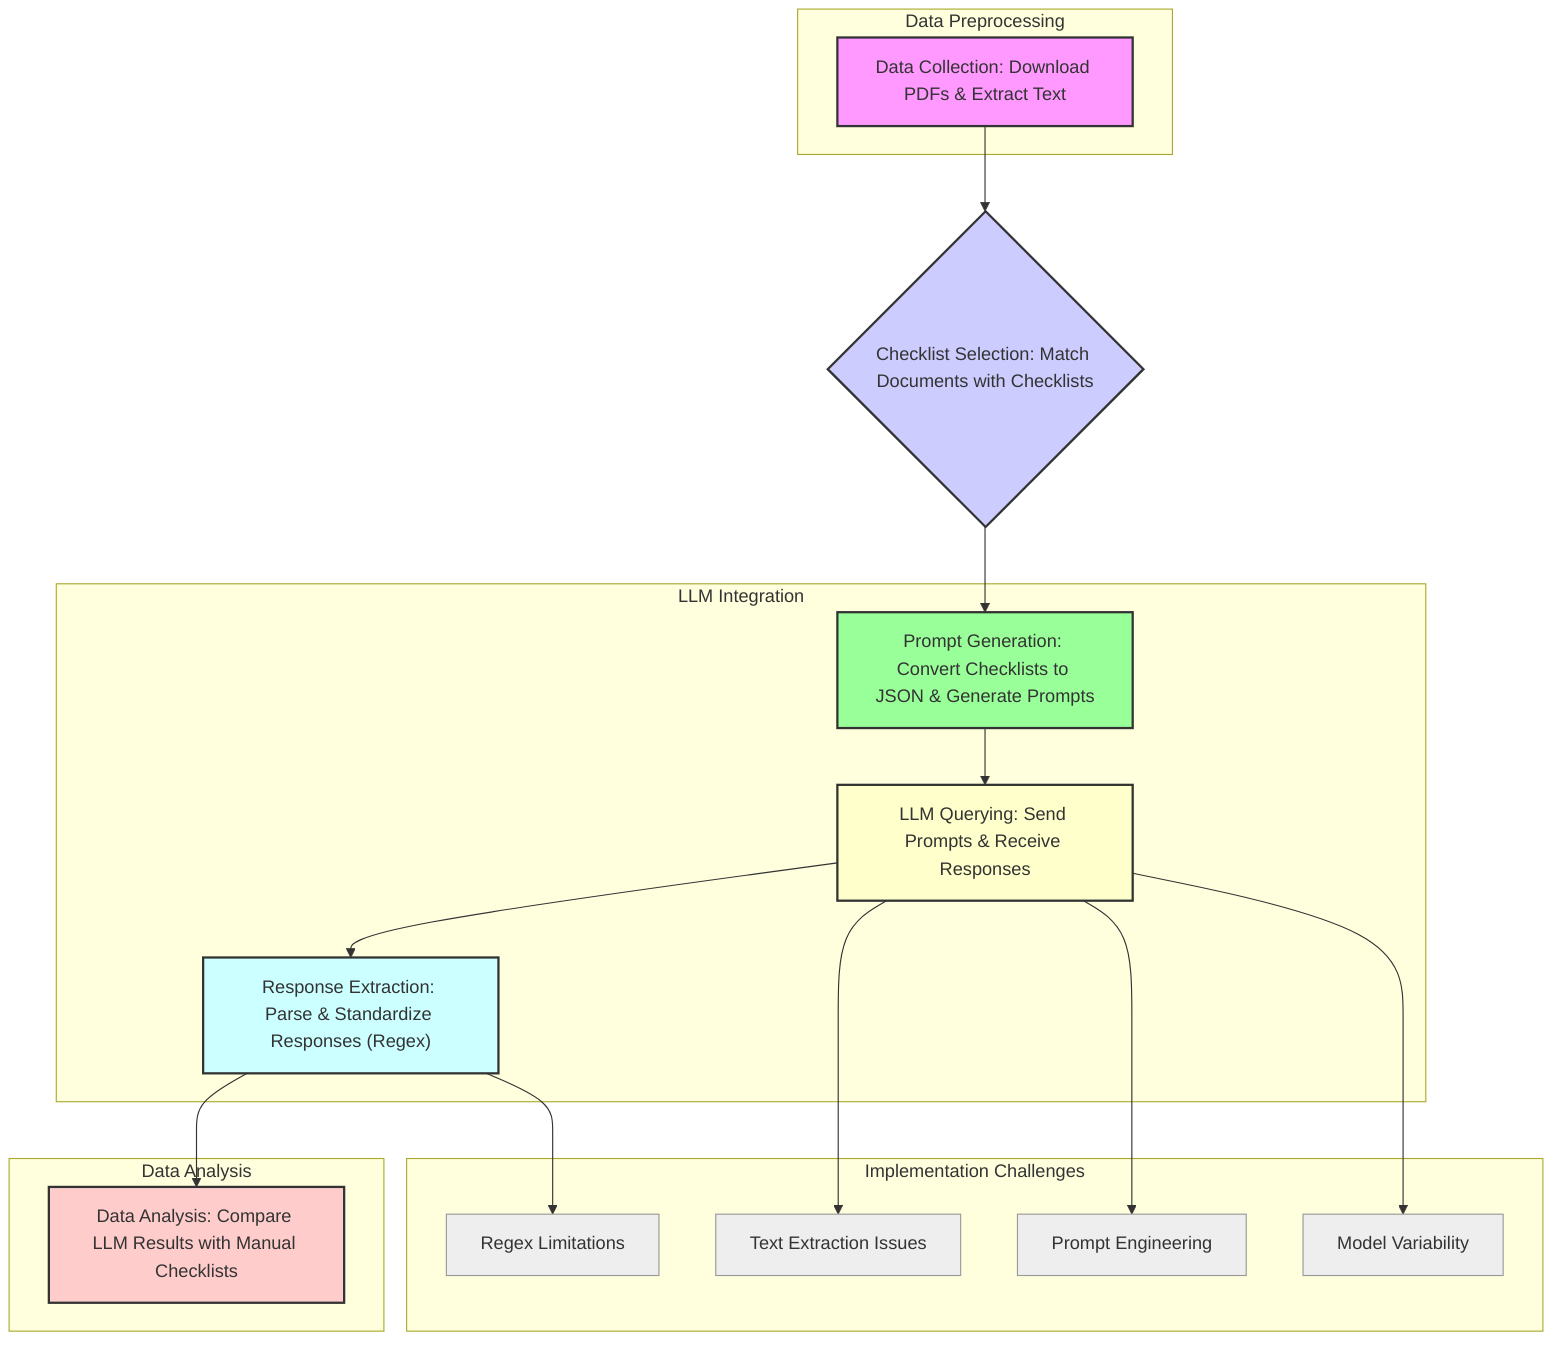 graph TD
    A[Data Collection: Download PDFs & Extract Text] --> B{Checklist Selection: Match Documents with Checklists};
    B --> C[Prompt Generation: Convert Checklists to JSON & Generate Prompts];
    C --> D[LLM Querying: Send Prompts & Receive Responses];
    D --> E["Response Extraction: Parse & Standardize Responses (Regex)"];
    E --> F[Data Analysis: Compare LLM Results with Manual Checklists];

    subgraph "Data Preprocessing"
        A;
    end

    subgraph "LLM Integration"
        C;
        D;
        E;
    end

    subgraph "Data Analysis"
        F;
    end

    style A fill:#f9f,stroke:#333,stroke-width:2px;
    style B fill:#ccf,stroke:#333,stroke-width:2px;
    style C fill:#9f9,stroke:#333,stroke-width:2px;
    style D fill:#ffc,stroke:#333,stroke-width:2px;
    style E fill:#cff,stroke:#333,stroke-width:2px;
    style F fill:#fcc,stroke:#333,stroke-width:2px;

    subgraph "Implementation Challenges"
        G[Text Extraction Issues];
        H[Prompt Engineering];
        I[Regex Limitations];
        J[Model Variability];

        style G fill:#eee,stroke:#999,stroke-width:1px;
        style H fill:#eee,stroke:#999,stroke-width:1px;
        style I fill:#eee,stroke:#999,stroke-width:1px;
        style J fill:#eee,stroke:#999,stroke-width:1px;
    end

    D --> G;
    D --> H;
    E --> I;
    D --> J;